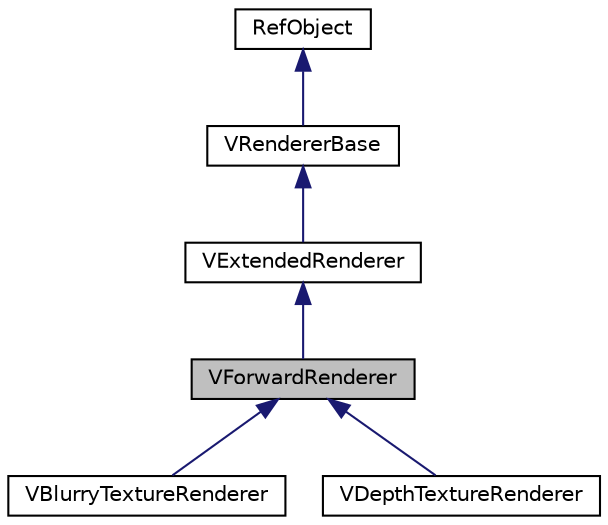 digraph "VForwardRenderer"
{
  edge [fontname="Helvetica",fontsize="10",labelfontname="Helvetica",labelfontsize="10"];
  node [fontname="Helvetica",fontsize="10",shape=record];
  Node1 [label="VForwardRenderer",height=0.2,width=0.4,color="black", fillcolor="grey75", style="filled", fontcolor="black"];
  Node2 -> Node1 [dir="back",color="midnightblue",fontsize="10",style="solid",fontname="Helvetica"];
  Node2 [label="VExtendedRenderer",height=0.2,width=0.4,color="black", fillcolor="white", style="filled",URL="$class_v_extended_renderer.html",tooltip="VExtendedRenderer 扩展渲染器 "];
  Node3 -> Node2 [dir="back",color="midnightblue",fontsize="10",style="solid",fontname="Helvetica"];
  Node3 [label="VRendererBase",height=0.2,width=0.4,color="black", fillcolor="white", style="filled",URL="$class_v_renderer_base.html",tooltip="VRendererBase 渲染器基类 "];
  Node4 -> Node3 [dir="back",color="midnightblue",fontsize="10",style="solid",fontname="Helvetica"];
  Node4 [label="RefObject",height=0.2,width=0.4,color="black", fillcolor="white", style="filled",URL="$class_ref_object.html"];
  Node1 -> Node5 [dir="back",color="midnightblue",fontsize="10",style="solid",fontname="Helvetica"];
  Node5 [label="VBlurryTextureRenderer",height=0.2,width=0.4,color="black", fillcolor="white", style="filled",URL="$class_v_blurry_texture_renderer.html",tooltip="VBlurryTextureRenderer 模糊纹理渲染器 "];
  Node1 -> Node6 [dir="back",color="midnightblue",fontsize="10",style="solid",fontname="Helvetica"];
  Node6 [label="VDepthTextureRenderer",height=0.2,width=0.4,color="black", fillcolor="white", style="filled",URL="$class_v_depth_texture_renderer.html",tooltip="VDepthTextureRenderer 深度纹理渲染器 "];
}
